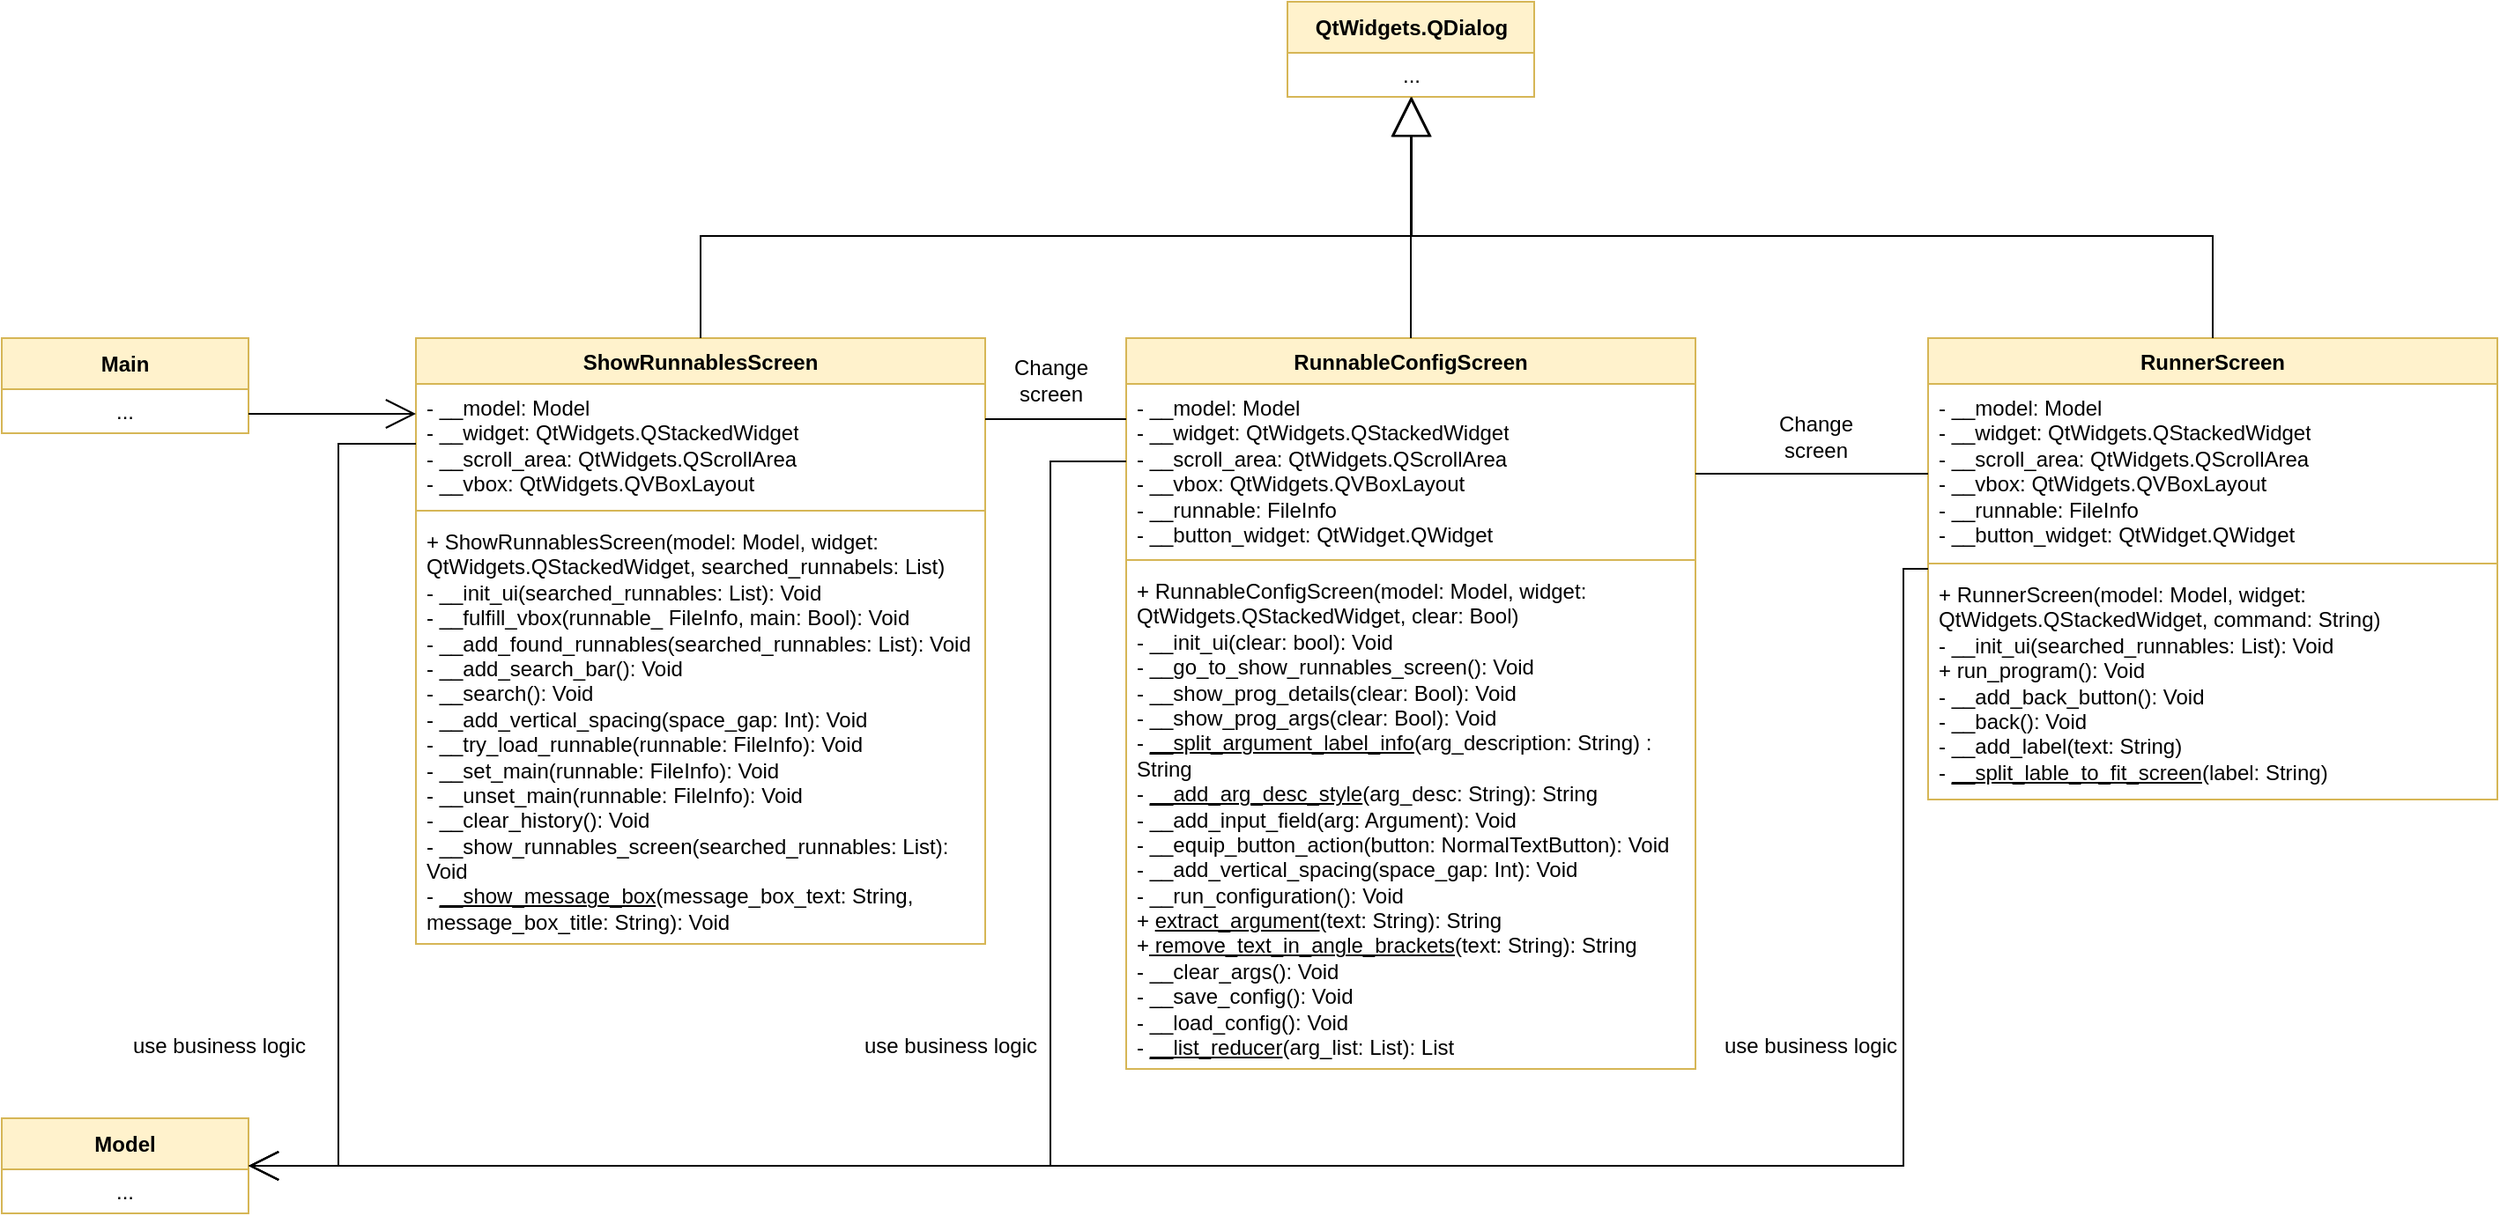 <mxfile version="24.8.4">
  <diagram name="Page-1" id="9-5UBTBktTCmrauaOCZ5">
    <mxGraphModel dx="1150" dy="373" grid="0" gridSize="10" guides="1" tooltips="1" connect="1" arrows="1" fold="1" page="0" pageScale="1" pageWidth="850" pageHeight="1100" math="0" shadow="0">
      <root>
        <mxCell id="0" />
        <mxCell id="1" parent="0" />
        <mxCell id="OeODY6j1MzYCoBJknC6D-1" value="ShowRunnablesScreen" style="swimlane;fontStyle=1;align=center;verticalAlign=top;childLayout=stackLayout;horizontal=1;startSize=26;horizontalStack=0;resizeParent=1;resizeParentMax=0;resizeLast=0;collapsible=1;marginBottom=0;whiteSpace=wrap;html=1;fillColor=#fff2cc;strokeColor=#d6b656;" parent="1" vertex="1">
          <mxGeometry x="96" y="263" width="323" height="344" as="geometry" />
        </mxCell>
        <mxCell id="OeODY6j1MzYCoBJknC6D-2" value="- __model: Model&lt;div&gt;- __widget:&amp;nbsp;&lt;span style=&quot;background-color: initial;&quot;&gt;QtWidgets.QStackedWidget&lt;/span&gt;&lt;/div&gt;&lt;div&gt;&lt;span style=&quot;background-color: initial;&quot;&gt;- __scroll_area:&amp;nbsp;&lt;/span&gt;&lt;span style=&quot;background-color: initial;&quot;&gt;QtWidgets.&lt;/span&gt;&lt;span style=&quot;background-color: initial;&quot;&gt;QScrollArea&lt;/span&gt;&lt;span style=&quot;background-color: initial;&quot;&gt;&lt;br&gt;&lt;/span&gt;&lt;/div&gt;&lt;div&gt;&lt;span style=&quot;background-color: initial;&quot;&gt;- __vbox:&amp;nbsp;&lt;/span&gt;&lt;span style=&quot;background-color: initial;&quot;&gt;QtWidgets.&lt;/span&gt;&lt;span style=&quot;background-color: initial;&quot;&gt;QVBoxLayout&lt;/span&gt;&lt;/div&gt;&lt;div&gt;&lt;span style=&quot;background-color: initial;&quot;&gt;&lt;br&gt;&lt;/span&gt;&lt;/div&gt;&lt;div&gt;&lt;span style=&quot;background-color: initial;&quot;&gt;&lt;br&gt;&lt;/span&gt;&lt;/div&gt;" style="text;strokeColor=none;fillColor=none;align=left;verticalAlign=top;spacingLeft=4;spacingRight=4;overflow=hidden;rotatable=0;points=[[0,0.5],[1,0.5]];portConstraint=eastwest;whiteSpace=wrap;html=1;" parent="OeODY6j1MzYCoBJknC6D-1" vertex="1">
          <mxGeometry y="26" width="323" height="68" as="geometry" />
        </mxCell>
        <mxCell id="OeODY6j1MzYCoBJknC6D-3" value="" style="line;strokeWidth=1;fillColor=none;align=left;verticalAlign=middle;spacingTop=-1;spacingLeft=3;spacingRight=3;rotatable=0;labelPosition=right;points=[];portConstraint=eastwest;strokeColor=inherit;" parent="OeODY6j1MzYCoBJknC6D-1" vertex="1">
          <mxGeometry y="94" width="323" height="8" as="geometry" />
        </mxCell>
        <mxCell id="OeODY6j1MzYCoBJknC6D-4" value="+ ShowRunnablesScreen(model: Model, widget: QtWidgets.QStackedWidget, searched_runnabels: List)&lt;div&gt;- __init_ui(searched_runnables: List): Void&lt;/div&gt;&lt;div&gt;- __fulfill_vbox(runnable_ FileInfo, main: Bool): Void&lt;/div&gt;&lt;div&gt;- __add_found_runnables(searched_runnables: List): Void&lt;/div&gt;&lt;div&gt;- __add_search_bar(): Void&lt;/div&gt;&lt;div&gt;- __search(): Void&lt;/div&gt;&lt;div&gt;- __add_vertical_spacing(space_gap: Int): Void&lt;/div&gt;&lt;div&gt;- __try_load_runnable(runnable: FileInfo): Void&lt;/div&gt;&lt;div&gt;- __set_main(runnable: FileInfo): Void&lt;/div&gt;&lt;div&gt;- __unset_main(runnable: FileInfo): Void&lt;/div&gt;&lt;div&gt;- __clear_history(): Void&lt;/div&gt;&lt;div&gt;- __show_runnables_screen(searched_runnables: List): Void&lt;/div&gt;&lt;div&gt;- &lt;u&gt;__show_message_box&lt;/u&gt;(message_box_text: String, message_box_title: String): Void&lt;/div&gt;" style="text;strokeColor=none;fillColor=none;align=left;verticalAlign=top;spacingLeft=4;spacingRight=4;overflow=hidden;rotatable=0;points=[[0,0.5],[1,0.5]];portConstraint=eastwest;whiteSpace=wrap;html=1;" parent="OeODY6j1MzYCoBJknC6D-1" vertex="1">
          <mxGeometry y="102" width="323" height="242" as="geometry" />
        </mxCell>
        <mxCell id="OeODY6j1MzYCoBJknC6D-5" value="Model" style="swimlane;fontStyle=1;align=center;verticalAlign=middle;childLayout=stackLayout;horizontal=1;startSize=29;horizontalStack=0;resizeParent=1;resizeParentMax=0;resizeLast=0;collapsible=0;marginBottom=0;html=1;whiteSpace=wrap;fillColor=#fff2cc;strokeColor=#d6b656;" parent="1" vertex="1">
          <mxGeometry x="-139" y="706" width="140" height="54" as="geometry" />
        </mxCell>
        <mxCell id="OeODY6j1MzYCoBJknC6D-7" value="..." style="text;html=1;strokeColor=none;fillColor=none;align=center;verticalAlign=middle;spacingLeft=4;spacingRight=4;overflow=hidden;rotatable=0;points=[[0,0.5],[1,0.5]];portConstraint=eastwest;whiteSpace=wrap;" parent="OeODY6j1MzYCoBJknC6D-5" vertex="1">
          <mxGeometry y="29" width="140" height="25" as="geometry" />
        </mxCell>
        <mxCell id="OeODY6j1MzYCoBJknC6D-8" value="Main" style="swimlane;fontStyle=1;align=center;verticalAlign=middle;childLayout=stackLayout;horizontal=1;startSize=29;horizontalStack=0;resizeParent=1;resizeParentMax=0;resizeLast=0;collapsible=0;marginBottom=0;html=1;whiteSpace=wrap;fillColor=#fff2cc;strokeColor=#d6b656;" parent="1" vertex="1">
          <mxGeometry x="-139" y="263" width="140" height="54" as="geometry" />
        </mxCell>
        <mxCell id="OeODY6j1MzYCoBJknC6D-9" value="..." style="text;html=1;strokeColor=none;fillColor=none;align=center;verticalAlign=middle;spacingLeft=4;spacingRight=4;overflow=hidden;rotatable=0;points=[[0,0.5],[1,0.5]];portConstraint=eastwest;whiteSpace=wrap;" parent="OeODY6j1MzYCoBJknC6D-8" vertex="1">
          <mxGeometry y="29" width="140" height="25" as="geometry" />
        </mxCell>
        <mxCell id="OeODY6j1MzYCoBJknC6D-10" value="QtWidgets.QDialog" style="swimlane;fontStyle=1;align=center;verticalAlign=middle;childLayout=stackLayout;horizontal=1;startSize=29;horizontalStack=0;resizeParent=1;resizeParentMax=0;resizeLast=0;collapsible=0;marginBottom=0;html=1;whiteSpace=wrap;fillColor=#fff2cc;strokeColor=#d6b656;" parent="1" vertex="1">
          <mxGeometry x="590.5" y="72" width="140" height="54" as="geometry" />
        </mxCell>
        <mxCell id="OeODY6j1MzYCoBJknC6D-11" value="..." style="text;html=1;strokeColor=none;fillColor=none;align=center;verticalAlign=middle;spacingLeft=4;spacingRight=4;overflow=hidden;rotatable=0;points=[[0,0.5],[1,0.5]];portConstraint=eastwest;whiteSpace=wrap;" parent="OeODY6j1MzYCoBJknC6D-10" vertex="1">
          <mxGeometry y="29" width="140" height="25" as="geometry" />
        </mxCell>
        <mxCell id="OeODY6j1MzYCoBJknC6D-12" value="RunnableConfigScreen" style="swimlane;fontStyle=1;align=center;verticalAlign=top;childLayout=stackLayout;horizontal=1;startSize=26;horizontalStack=0;resizeParent=1;resizeParentMax=0;resizeLast=0;collapsible=1;marginBottom=0;whiteSpace=wrap;html=1;fillColor=#fff2cc;strokeColor=#d6b656;" parent="1" vertex="1">
          <mxGeometry x="499" y="263" width="323" height="415" as="geometry" />
        </mxCell>
        <mxCell id="OeODY6j1MzYCoBJknC6D-13" value="- __model: Model&lt;div&gt;- __widget:&amp;nbsp;&lt;span style=&quot;background-color: initial;&quot;&gt;QtWidgets.QStackedWidget&lt;/span&gt;&lt;/div&gt;&lt;div&gt;&lt;span style=&quot;background-color: initial;&quot;&gt;- __scroll_area:&amp;nbsp;&lt;/span&gt;&lt;span style=&quot;background-color: initial;&quot;&gt;QtWidgets.&lt;/span&gt;&lt;span style=&quot;background-color: initial;&quot;&gt;QScrollArea&lt;/span&gt;&lt;span style=&quot;background-color: initial;&quot;&gt;&lt;br&gt;&lt;/span&gt;&lt;/div&gt;&lt;div&gt;&lt;span style=&quot;background-color: initial;&quot;&gt;- __vbox:&amp;nbsp;&lt;/span&gt;&lt;span style=&quot;background-color: initial;&quot;&gt;QtWidgets.&lt;/span&gt;&lt;span style=&quot;background-color: initial;&quot;&gt;QVBoxLayout&lt;/span&gt;&lt;/div&gt;&lt;div&gt;&lt;span style=&quot;background-color: initial;&quot;&gt;- __runnable: FileInfo&lt;/span&gt;&lt;/div&gt;&lt;div&gt;- __button_widget: QtWidget.QWidget&lt;/div&gt;" style="text;strokeColor=none;fillColor=none;align=left;verticalAlign=top;spacingLeft=4;spacingRight=4;overflow=hidden;rotatable=0;points=[[0,0.5],[1,0.5]];portConstraint=eastwest;whiteSpace=wrap;html=1;" parent="OeODY6j1MzYCoBJknC6D-12" vertex="1">
          <mxGeometry y="26" width="323" height="96" as="geometry" />
        </mxCell>
        <mxCell id="OeODY6j1MzYCoBJknC6D-14" value="" style="line;strokeWidth=1;fillColor=none;align=left;verticalAlign=middle;spacingTop=-1;spacingLeft=3;spacingRight=3;rotatable=0;labelPosition=right;points=[];portConstraint=eastwest;strokeColor=inherit;" parent="OeODY6j1MzYCoBJknC6D-12" vertex="1">
          <mxGeometry y="122" width="323" height="8" as="geometry" />
        </mxCell>
        <mxCell id="OeODY6j1MzYCoBJknC6D-15" value="+ RunnableConfigScreen(model: Model, widget: QtWidgets.QStackedWidget, clear: Bool)&lt;div&gt;- __init_ui(clear: bool): Void&lt;/div&gt;&lt;div&gt;- __go_to_show_runnables_screen(): Void&lt;/div&gt;&lt;div&gt;- __show_prog_details(clear: Bool): Void&lt;/div&gt;&lt;div&gt;- __show_prog_args(clear: Bool): Void&lt;/div&gt;&lt;div&gt;- &lt;u&gt;__split_argument_label_info&lt;/u&gt;(arg_description: String) : String&lt;/div&gt;&lt;div&gt;- &lt;u&gt;__add_arg_desc_style&lt;/u&gt;(arg_desc: String): String&lt;/div&gt;&lt;div&gt;- __add_input_field(arg: Argument): Void&lt;/div&gt;&lt;div&gt;- __equip_button_action(button: NormalTextButton): Void&lt;/div&gt;&lt;div&gt;- __add_vertical_spacing(space_gap: Int): Void&lt;/div&gt;&lt;div&gt;- __run_configuration(): Void&lt;/div&gt;&lt;div&gt;+ &lt;u&gt;extract_argument&lt;/u&gt;(text: String): String&lt;/div&gt;&lt;div&gt;+&lt;u&gt; remove_text_in_angle_brackets&lt;/u&gt;(text: String): String&lt;/div&gt;&lt;div&gt;- __clear_args(): Void&lt;/div&gt;&lt;div&gt;- __save_config(): Void&lt;/div&gt;&lt;div&gt;- __load_config(): Void&lt;/div&gt;&lt;div&gt;- &lt;u&gt;__list_reducer&lt;/u&gt;(arg_list: List): List&lt;br&gt;&lt;br&gt;&lt;/div&gt;" style="text;strokeColor=none;fillColor=none;align=left;verticalAlign=top;spacingLeft=4;spacingRight=4;overflow=hidden;rotatable=0;points=[[0,0.5],[1,0.5]];portConstraint=eastwest;whiteSpace=wrap;html=1;" parent="OeODY6j1MzYCoBJknC6D-12" vertex="1">
          <mxGeometry y="130" width="323" height="285" as="geometry" />
        </mxCell>
        <mxCell id="OeODY6j1MzYCoBJknC6D-16" value="RunnerScreen" style="swimlane;fontStyle=1;align=center;verticalAlign=top;childLayout=stackLayout;horizontal=1;startSize=26;horizontalStack=0;resizeParent=1;resizeParentMax=0;resizeLast=0;collapsible=1;marginBottom=0;whiteSpace=wrap;html=1;fillColor=#fff2cc;strokeColor=#d6b656;" parent="1" vertex="1">
          <mxGeometry x="954" y="263" width="323" height="262" as="geometry" />
        </mxCell>
        <mxCell id="OeODY6j1MzYCoBJknC6D-17" value="&lt;div&gt;- __model: Model&lt;div&gt;- __widget:&amp;nbsp;&lt;span style=&quot;background-color: initial;&quot;&gt;QtWidgets.QStackedWidget&lt;/span&gt;&lt;/div&gt;&lt;div&gt;&lt;span style=&quot;background-color: initial;&quot;&gt;- __scroll_area:&amp;nbsp;&lt;/span&gt;&lt;span style=&quot;background-color: initial;&quot;&gt;QtWidgets.&lt;/span&gt;&lt;span style=&quot;background-color: initial;&quot;&gt;QScrollArea&lt;/span&gt;&lt;span style=&quot;background-color: initial;&quot;&gt;&lt;br&gt;&lt;/span&gt;&lt;/div&gt;&lt;div&gt;&lt;span style=&quot;background-color: initial;&quot;&gt;- __vbox:&amp;nbsp;&lt;/span&gt;&lt;span style=&quot;background-color: initial;&quot;&gt;QtWidgets.&lt;/span&gt;&lt;span style=&quot;background-color: initial;&quot;&gt;QVBoxLayout&lt;/span&gt;&lt;/div&gt;&lt;div&gt;&lt;span style=&quot;background-color: initial;&quot;&gt;- __runnable: FileInfo&lt;/span&gt;&lt;/div&gt;&lt;div&gt;- __button_widget: QtWidget.QWidget&lt;/div&gt;&lt;/div&gt;" style="text;strokeColor=none;fillColor=none;align=left;verticalAlign=top;spacingLeft=4;spacingRight=4;overflow=hidden;rotatable=0;points=[[0,0.5],[1,0.5]];portConstraint=eastwest;whiteSpace=wrap;html=1;" parent="OeODY6j1MzYCoBJknC6D-16" vertex="1">
          <mxGeometry y="26" width="323" height="98" as="geometry" />
        </mxCell>
        <mxCell id="OeODY6j1MzYCoBJknC6D-18" value="" style="line;strokeWidth=1;fillColor=none;align=left;verticalAlign=middle;spacingTop=-1;spacingLeft=3;spacingRight=3;rotatable=0;labelPosition=right;points=[];portConstraint=eastwest;strokeColor=inherit;" parent="OeODY6j1MzYCoBJknC6D-16" vertex="1">
          <mxGeometry y="124" width="323" height="8" as="geometry" />
        </mxCell>
        <mxCell id="OeODY6j1MzYCoBJknC6D-19" value="+ RunnerScreen(model: Model, widget: QtWidgets.QStackedWidget, command: String)&lt;div&gt;- __init_ui(searched_runnables: List): Void&lt;/div&gt;&lt;div&gt;+ run_program(): Void&lt;br&gt;&lt;/div&gt;&lt;div&gt;- __add_back_button(): Void&lt;/div&gt;&lt;div&gt;- __back(): Void&lt;/div&gt;&lt;div&gt;- __add_label(text: String)&lt;/div&gt;&lt;div&gt;- &lt;u&gt;__split_lable_to_fit_screen&lt;/u&gt;(label: String)&lt;/div&gt;" style="text;strokeColor=none;fillColor=none;align=left;verticalAlign=top;spacingLeft=4;spacingRight=4;overflow=hidden;rotatable=0;points=[[0,0.5],[1,0.5]];portConstraint=eastwest;whiteSpace=wrap;html=1;" parent="OeODY6j1MzYCoBJknC6D-16" vertex="1">
          <mxGeometry y="132" width="323" height="130" as="geometry" />
        </mxCell>
        <mxCell id="OeODY6j1MzYCoBJknC6D-20" style="edgeStyle=orthogonalEdgeStyle;rounded=0;orthogonalLoop=1;jettySize=auto;html=1;endArrow=block;endFill=0;endSize=20;strokeColor=default;" parent="1" source="OeODY6j1MzYCoBJknC6D-12" target="OeODY6j1MzYCoBJknC6D-10" edge="1">
          <mxGeometry relative="1" as="geometry">
            <mxPoint x="251" y="456" as="sourcePoint" />
            <mxPoint x="251" y="366" as="targetPoint" />
          </mxGeometry>
        </mxCell>
        <mxCell id="OeODY6j1MzYCoBJknC6D-21" style="edgeStyle=orthogonalEdgeStyle;rounded=0;orthogonalLoop=1;jettySize=auto;html=1;endArrow=block;endFill=0;endSize=20;strokeColor=default;" parent="1" source="OeODY6j1MzYCoBJknC6D-1" target="OeODY6j1MzYCoBJknC6D-10" edge="1">
          <mxGeometry relative="1" as="geometry">
            <mxPoint x="671" y="273" as="sourcePoint" />
            <mxPoint x="671" y="136" as="targetPoint" />
            <Array as="points">
              <mxPoint x="258" y="205" />
              <mxPoint x="661" y="205" />
            </Array>
          </mxGeometry>
        </mxCell>
        <mxCell id="OeODY6j1MzYCoBJknC6D-22" style="edgeStyle=orthogonalEdgeStyle;rounded=0;orthogonalLoop=1;jettySize=auto;html=1;endArrow=block;endFill=0;endSize=20;strokeColor=default;" parent="1" source="OeODY6j1MzYCoBJknC6D-16" target="OeODY6j1MzYCoBJknC6D-10" edge="1">
          <mxGeometry relative="1" as="geometry">
            <mxPoint x="681" y="283" as="sourcePoint" />
            <mxPoint x="681" y="146" as="targetPoint" />
            <Array as="points">
              <mxPoint x="1116" y="205" />
              <mxPoint x="661" y="205" />
            </Array>
          </mxGeometry>
        </mxCell>
        <mxCell id="OeODY6j1MzYCoBJknC6D-24" style="edgeStyle=orthogonalEdgeStyle;rounded=0;orthogonalLoop=1;jettySize=auto;html=1;endArrow=open;endFill=0;endSize=15;" parent="1" source="OeODY6j1MzYCoBJknC6D-8" target="OeODY6j1MzYCoBJknC6D-1" edge="1">
          <mxGeometry relative="1" as="geometry">
            <mxPoint x="0.17" y="476" as="sourcePoint" />
            <mxPoint x="0.17" y="375" as="targetPoint" />
            <Array as="points">
              <mxPoint x="49" y="306" />
              <mxPoint x="49" y="306" />
            </Array>
          </mxGeometry>
        </mxCell>
        <mxCell id="7x8_3VeA64Ox5kYY71T7-1" style="edgeStyle=orthogonalEdgeStyle;rounded=0;orthogonalLoop=1;jettySize=auto;html=1;endArrow=open;endFill=0;endSize=15;" edge="1" parent="1" source="OeODY6j1MzYCoBJknC6D-2" target="OeODY6j1MzYCoBJknC6D-5">
          <mxGeometry relative="1" as="geometry">
            <mxPoint x="11" y="316" as="sourcePoint" />
            <mxPoint x="106" y="316" as="targetPoint" />
            <Array as="points">
              <mxPoint x="52" y="323" />
              <mxPoint x="52" y="733" />
            </Array>
          </mxGeometry>
        </mxCell>
        <mxCell id="7x8_3VeA64Ox5kYY71T7-2" style="edgeStyle=orthogonalEdgeStyle;rounded=0;orthogonalLoop=1;jettySize=auto;html=1;endArrow=open;endFill=0;endSize=15;" edge="1" parent="1" source="OeODY6j1MzYCoBJknC6D-12" target="OeODY6j1MzYCoBJknC6D-5">
          <mxGeometry relative="1" as="geometry">
            <mxPoint x="106" y="333" as="sourcePoint" />
            <mxPoint x="11" y="743" as="targetPoint" />
            <Array as="points">
              <mxPoint x="456" y="333" />
              <mxPoint x="456" y="733" />
            </Array>
          </mxGeometry>
        </mxCell>
        <mxCell id="7x8_3VeA64Ox5kYY71T7-3" style="edgeStyle=orthogonalEdgeStyle;rounded=0;orthogonalLoop=1;jettySize=auto;html=1;endArrow=open;endFill=0;endSize=15;" edge="1" parent="1" source="OeODY6j1MzYCoBJknC6D-16" target="OeODY6j1MzYCoBJknC6D-5">
          <mxGeometry relative="1" as="geometry">
            <mxPoint x="962" y="394" as="sourcePoint" />
            <mxPoint x="9" y="733" as="targetPoint" />
            <Array as="points">
              <mxPoint x="940" y="394" />
              <mxPoint x="940" y="733" />
            </Array>
          </mxGeometry>
        </mxCell>
        <mxCell id="7x8_3VeA64Ox5kYY71T7-4" value="use business logic" style="text;html=1;align=center;verticalAlign=middle;resizable=0;points=[];autosize=1;strokeColor=none;fillColor=none;" vertex="1" parent="1">
          <mxGeometry x="-74" y="652" width="116" height="26" as="geometry" />
        </mxCell>
        <mxCell id="7x8_3VeA64Ox5kYY71T7-5" value="use business logic" style="text;html=1;align=center;verticalAlign=middle;resizable=0;points=[];autosize=1;strokeColor=none;fillColor=none;" vertex="1" parent="1">
          <mxGeometry x="829" y="652" width="116" height="26" as="geometry" />
        </mxCell>
        <mxCell id="7x8_3VeA64Ox5kYY71T7-6" value="use business logic" style="text;html=1;align=center;verticalAlign=middle;resizable=0;points=[];autosize=1;strokeColor=none;fillColor=none;" vertex="1" parent="1">
          <mxGeometry x="341" y="652" width="116" height="26" as="geometry" />
        </mxCell>
        <mxCell id="7x8_3VeA64Ox5kYY71T7-7" style="edgeStyle=orthogonalEdgeStyle;rounded=0;orthogonalLoop=1;jettySize=auto;html=1;endArrow=none;endFill=0;" edge="1" parent="1" source="OeODY6j1MzYCoBJknC6D-2" target="OeODY6j1MzYCoBJknC6D-12">
          <mxGeometry relative="1" as="geometry">
            <Array as="points">
              <mxPoint x="462" y="309" />
              <mxPoint x="462" y="309" />
            </Array>
          </mxGeometry>
        </mxCell>
        <mxCell id="7x8_3VeA64Ox5kYY71T7-8" value="Change&lt;br&gt;screen" style="text;html=1;align=center;verticalAlign=middle;resizable=0;points=[];autosize=1;strokeColor=none;fillColor=none;" vertex="1" parent="1">
          <mxGeometry x="426" y="266" width="60" height="41" as="geometry" />
        </mxCell>
        <mxCell id="7x8_3VeA64Ox5kYY71T7-9" style="edgeStyle=orthogonalEdgeStyle;rounded=0;orthogonalLoop=1;jettySize=auto;html=1;endArrow=none;endFill=0;" edge="1" parent="1" source="OeODY6j1MzYCoBJknC6D-12" target="OeODY6j1MzYCoBJknC6D-16">
          <mxGeometry relative="1" as="geometry">
            <mxPoint x="429" y="319" as="sourcePoint" />
            <mxPoint x="509" y="319" as="targetPoint" />
            <Array as="points">
              <mxPoint x="891" y="340" />
              <mxPoint x="891" y="340" />
            </Array>
          </mxGeometry>
        </mxCell>
        <mxCell id="7x8_3VeA64Ox5kYY71T7-10" value="Change&lt;br&gt;screen" style="text;html=1;align=center;verticalAlign=middle;resizable=0;points=[];autosize=1;strokeColor=none;fillColor=none;" vertex="1" parent="1">
          <mxGeometry x="860" y="298" width="60" height="41" as="geometry" />
        </mxCell>
      </root>
    </mxGraphModel>
  </diagram>
</mxfile>

